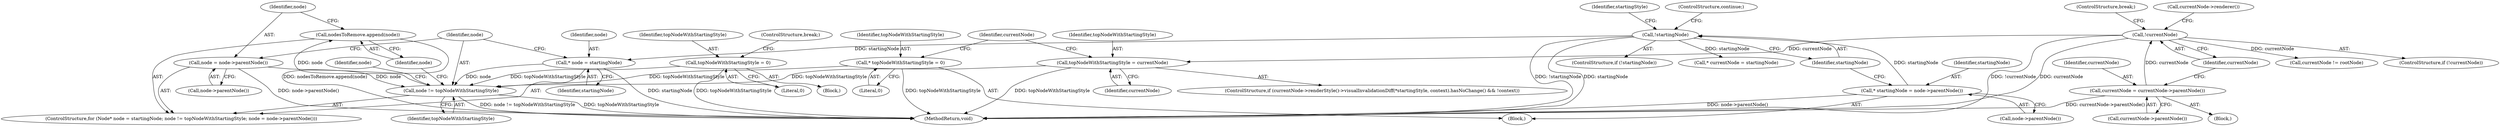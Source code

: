 digraph "0_Chrome_b2b21468c1f7f08b30a7c1755316f6026c50eb2a@API" {
"1000216" [label="(Call,nodesToRemove.append(node))"];
"1000210" [label="(Call,node != topNodeWithStartingStyle)"];
"1000213" [label="(Call,node = node->parentNode())"];
"1000207" [label="(Call,* node = startingNode)"];
"1000135" [label="(Call,!startingNode)"];
"1000131" [label="(Call,* startingNode = node->parentNode())"];
"1000189" [label="(Call,topNodeWithStartingStyle = 0)"];
"1000199" [label="(Call,topNodeWithStartingStyle = currentNode)"];
"1000172" [label="(Call,!currentNode)"];
"1000168" [label="(Call,currentNode = currentNode->parentNode())"];
"1000151" [label="(Call,* topNodeWithStartingStyle = 0)"];
"1000217" [label="(Identifier,node)"];
"1000135" [label="(Call,!startingNode)"];
"1000156" [label="(Identifier,currentNode)"];
"1000158" [label="(Block,)"];
"1000191" [label="(Literal,0)"];
"1000215" [label="(Call,node->parentNode())"];
"1000201" [label="(Identifier,currentNode)"];
"1000132" [label="(Identifier,startingNode)"];
"1000155" [label="(Call,currentNode != rootNode)"];
"1000213" [label="(Call,node = node->parentNode())"];
"1000122" [label="(Block,)"];
"1000194" [label="(ControlStructure,if (currentNode->renderStyle()->visualInvalidationDiff(*startingStyle, context).hasNoChange() && !context))"];
"1000199" [label="(Call,topNodeWithStartingStyle = currentNode)"];
"1000169" [label="(Identifier,currentNode)"];
"1000189" [label="(Call,topNodeWithStartingStyle = 0)"];
"1000214" [label="(Identifier,node)"];
"1000211" [label="(Identifier,node)"];
"1000216" [label="(Call,nodesToRemove.append(node))"];
"1000209" [label="(Identifier,startingNode)"];
"1000136" [label="(Identifier,startingNode)"];
"1000192" [label="(ControlStructure,break;)"];
"1000170" [label="(Call,currentNode->parentNode())"];
"1000168" [label="(Call,currentNode = currentNode->parentNode())"];
"1000140" [label="(Identifier,startingStyle)"];
"1000188" [label="(Block,)"];
"1000200" [label="(Identifier,topNodeWithStartingStyle)"];
"1000205" [label="(ControlStructure,for (Node* node = startingNode; node != topNodeWithStartingStyle; node = node->parentNode()))"];
"1000134" [label="(ControlStructure,if (!startingNode))"];
"1000131" [label="(Call,* startingNode = node->parentNode())"];
"1000174" [label="(ControlStructure,break;)"];
"1000210" [label="(Call,node != topNodeWithStartingStyle)"];
"1000133" [label="(Call,node->parentNode())"];
"1000190" [label="(Identifier,topNodeWithStartingStyle)"];
"1000172" [label="(Call,!currentNode)"];
"1000178" [label="(Call,currentNode->renderer())"];
"1000173" [label="(Identifier,currentNode)"];
"1000208" [label="(Identifier,node)"];
"1000153" [label="(Literal,0)"];
"1000151" [label="(Call,* topNodeWithStartingStyle = 0)"];
"1000147" [label="(Call,* currentNode = startingNode)"];
"1000212" [label="(Identifier,topNodeWithStartingStyle)"];
"1000152" [label="(Identifier,topNodeWithStartingStyle)"];
"1000207" [label="(Call,* node = startingNode)"];
"1000118" [label="(Identifier,node)"];
"1000137" [label="(ControlStructure,continue;)"];
"1000171" [label="(ControlStructure,if (!currentNode))"];
"1000248" [label="(MethodReturn,void)"];
"1000216" -> "1000205"  [label="AST: "];
"1000216" -> "1000217"  [label="CFG: "];
"1000217" -> "1000216"  [label="AST: "];
"1000214" -> "1000216"  [label="CFG: "];
"1000216" -> "1000248"  [label="DDG: nodesToRemove.append(node)"];
"1000210" -> "1000216"  [label="DDG: node"];
"1000210" -> "1000205"  [label="AST: "];
"1000210" -> "1000212"  [label="CFG: "];
"1000211" -> "1000210"  [label="AST: "];
"1000212" -> "1000210"  [label="AST: "];
"1000217" -> "1000210"  [label="CFG: "];
"1000118" -> "1000210"  [label="CFG: "];
"1000210" -> "1000248"  [label="DDG: topNodeWithStartingStyle"];
"1000210" -> "1000248"  [label="DDG: node != topNodeWithStartingStyle"];
"1000213" -> "1000210"  [label="DDG: node"];
"1000207" -> "1000210"  [label="DDG: node"];
"1000189" -> "1000210"  [label="DDG: topNodeWithStartingStyle"];
"1000199" -> "1000210"  [label="DDG: topNodeWithStartingStyle"];
"1000151" -> "1000210"  [label="DDG: topNodeWithStartingStyle"];
"1000213" -> "1000205"  [label="AST: "];
"1000213" -> "1000215"  [label="CFG: "];
"1000214" -> "1000213"  [label="AST: "];
"1000215" -> "1000213"  [label="AST: "];
"1000211" -> "1000213"  [label="CFG: "];
"1000213" -> "1000248"  [label="DDG: node->parentNode()"];
"1000207" -> "1000205"  [label="AST: "];
"1000207" -> "1000209"  [label="CFG: "];
"1000208" -> "1000207"  [label="AST: "];
"1000209" -> "1000207"  [label="AST: "];
"1000211" -> "1000207"  [label="CFG: "];
"1000207" -> "1000248"  [label="DDG: startingNode"];
"1000135" -> "1000207"  [label="DDG: startingNode"];
"1000135" -> "1000134"  [label="AST: "];
"1000135" -> "1000136"  [label="CFG: "];
"1000136" -> "1000135"  [label="AST: "];
"1000137" -> "1000135"  [label="CFG: "];
"1000140" -> "1000135"  [label="CFG: "];
"1000135" -> "1000248"  [label="DDG: !startingNode"];
"1000135" -> "1000248"  [label="DDG: startingNode"];
"1000131" -> "1000135"  [label="DDG: startingNode"];
"1000135" -> "1000147"  [label="DDG: startingNode"];
"1000131" -> "1000122"  [label="AST: "];
"1000131" -> "1000133"  [label="CFG: "];
"1000132" -> "1000131"  [label="AST: "];
"1000133" -> "1000131"  [label="AST: "];
"1000136" -> "1000131"  [label="CFG: "];
"1000131" -> "1000248"  [label="DDG: node->parentNode()"];
"1000189" -> "1000188"  [label="AST: "];
"1000189" -> "1000191"  [label="CFG: "];
"1000190" -> "1000189"  [label="AST: "];
"1000191" -> "1000189"  [label="AST: "];
"1000192" -> "1000189"  [label="CFG: "];
"1000189" -> "1000248"  [label="DDG: topNodeWithStartingStyle"];
"1000199" -> "1000194"  [label="AST: "];
"1000199" -> "1000201"  [label="CFG: "];
"1000200" -> "1000199"  [label="AST: "];
"1000201" -> "1000199"  [label="AST: "];
"1000156" -> "1000199"  [label="CFG: "];
"1000199" -> "1000248"  [label="DDG: topNodeWithStartingStyle"];
"1000172" -> "1000199"  [label="DDG: currentNode"];
"1000172" -> "1000171"  [label="AST: "];
"1000172" -> "1000173"  [label="CFG: "];
"1000173" -> "1000172"  [label="AST: "];
"1000174" -> "1000172"  [label="CFG: "];
"1000178" -> "1000172"  [label="CFG: "];
"1000172" -> "1000248"  [label="DDG: !currentNode"];
"1000172" -> "1000248"  [label="DDG: currentNode"];
"1000172" -> "1000155"  [label="DDG: currentNode"];
"1000168" -> "1000172"  [label="DDG: currentNode"];
"1000168" -> "1000158"  [label="AST: "];
"1000168" -> "1000170"  [label="CFG: "];
"1000169" -> "1000168"  [label="AST: "];
"1000170" -> "1000168"  [label="AST: "];
"1000173" -> "1000168"  [label="CFG: "];
"1000168" -> "1000248"  [label="DDG: currentNode->parentNode()"];
"1000151" -> "1000122"  [label="AST: "];
"1000151" -> "1000153"  [label="CFG: "];
"1000152" -> "1000151"  [label="AST: "];
"1000153" -> "1000151"  [label="AST: "];
"1000156" -> "1000151"  [label="CFG: "];
"1000151" -> "1000248"  [label="DDG: topNodeWithStartingStyle"];
}
